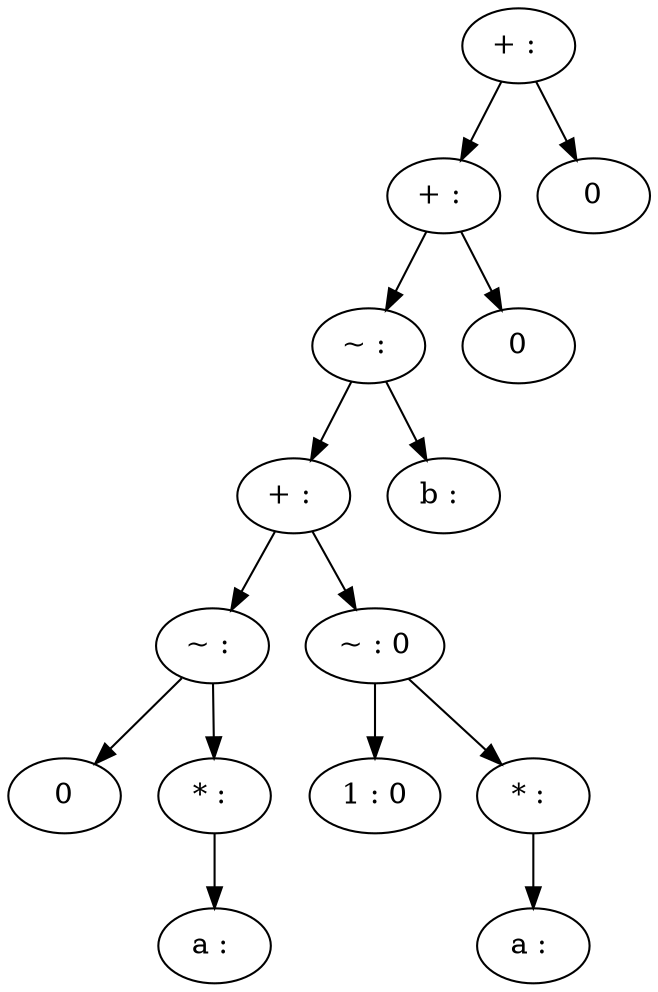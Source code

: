 // The Round Table
digraph {
	0 [label="+ : "]
	1 [label="+ : "]
	2 [label="~ : "]
	3 [label="+ : "]
	4 [label="~ : "]
	5 [label=0]
	6 [label="* : "]
	7 [label="a : "]
	8 [label="~ : 0"]
	9 [label="1 : 0"]
	10 [label="* : "]
	11 [label="a : "]
	12 [label="b : "]
	13 [label=0]
	14 [label=0]
	0 -> 1
	1 -> 2
	2 -> 3
	3 -> 4
	4 -> 5
	4 -> 6
	6 -> 7
	3 -> 8
	8 -> 9
	8 -> 10
	10 -> 11
	2 -> 12
	1 -> 13
	0 -> 14
}

